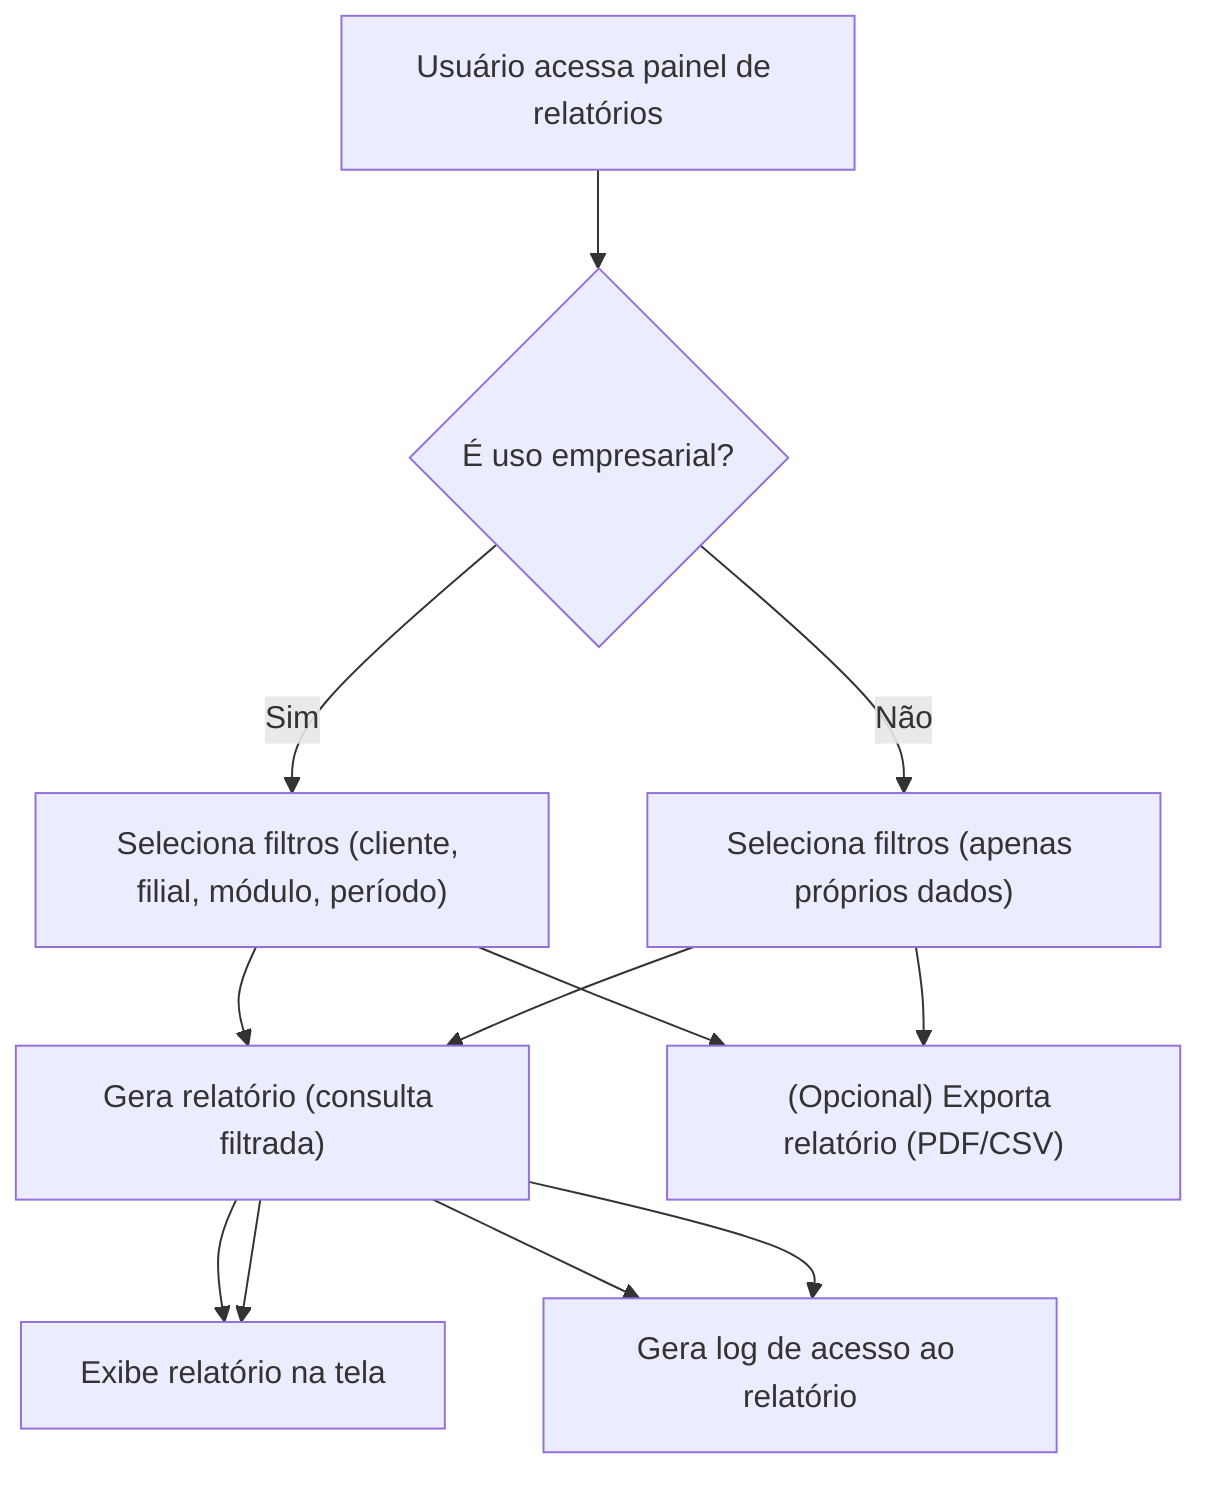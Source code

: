 flowchart TD
    R1["Usuário acessa painel de relatórios"]
    R2{"É uso empresarial?"}
    R3["Seleciona filtros (cliente, filial, módulo, período)"]
    R4["Seleciona filtros (apenas próprios dados)"]
    R5["Gera relatório (consulta filtrada)"]
    R6["Exibe relatório na tela"]
    R7["(Opcional) Exporta relatório (PDF/CSV)"]
    R8["Gera log de acesso ao relatório"]
    R1 --> R2
    R2 -- Sim --> R3 --> R5 --> R6
    R3 --> R7
    R5 --> R8
    R2 -- Não --> R4 --> R5 --> R6
    R4 --> R7
    R5 --> R8